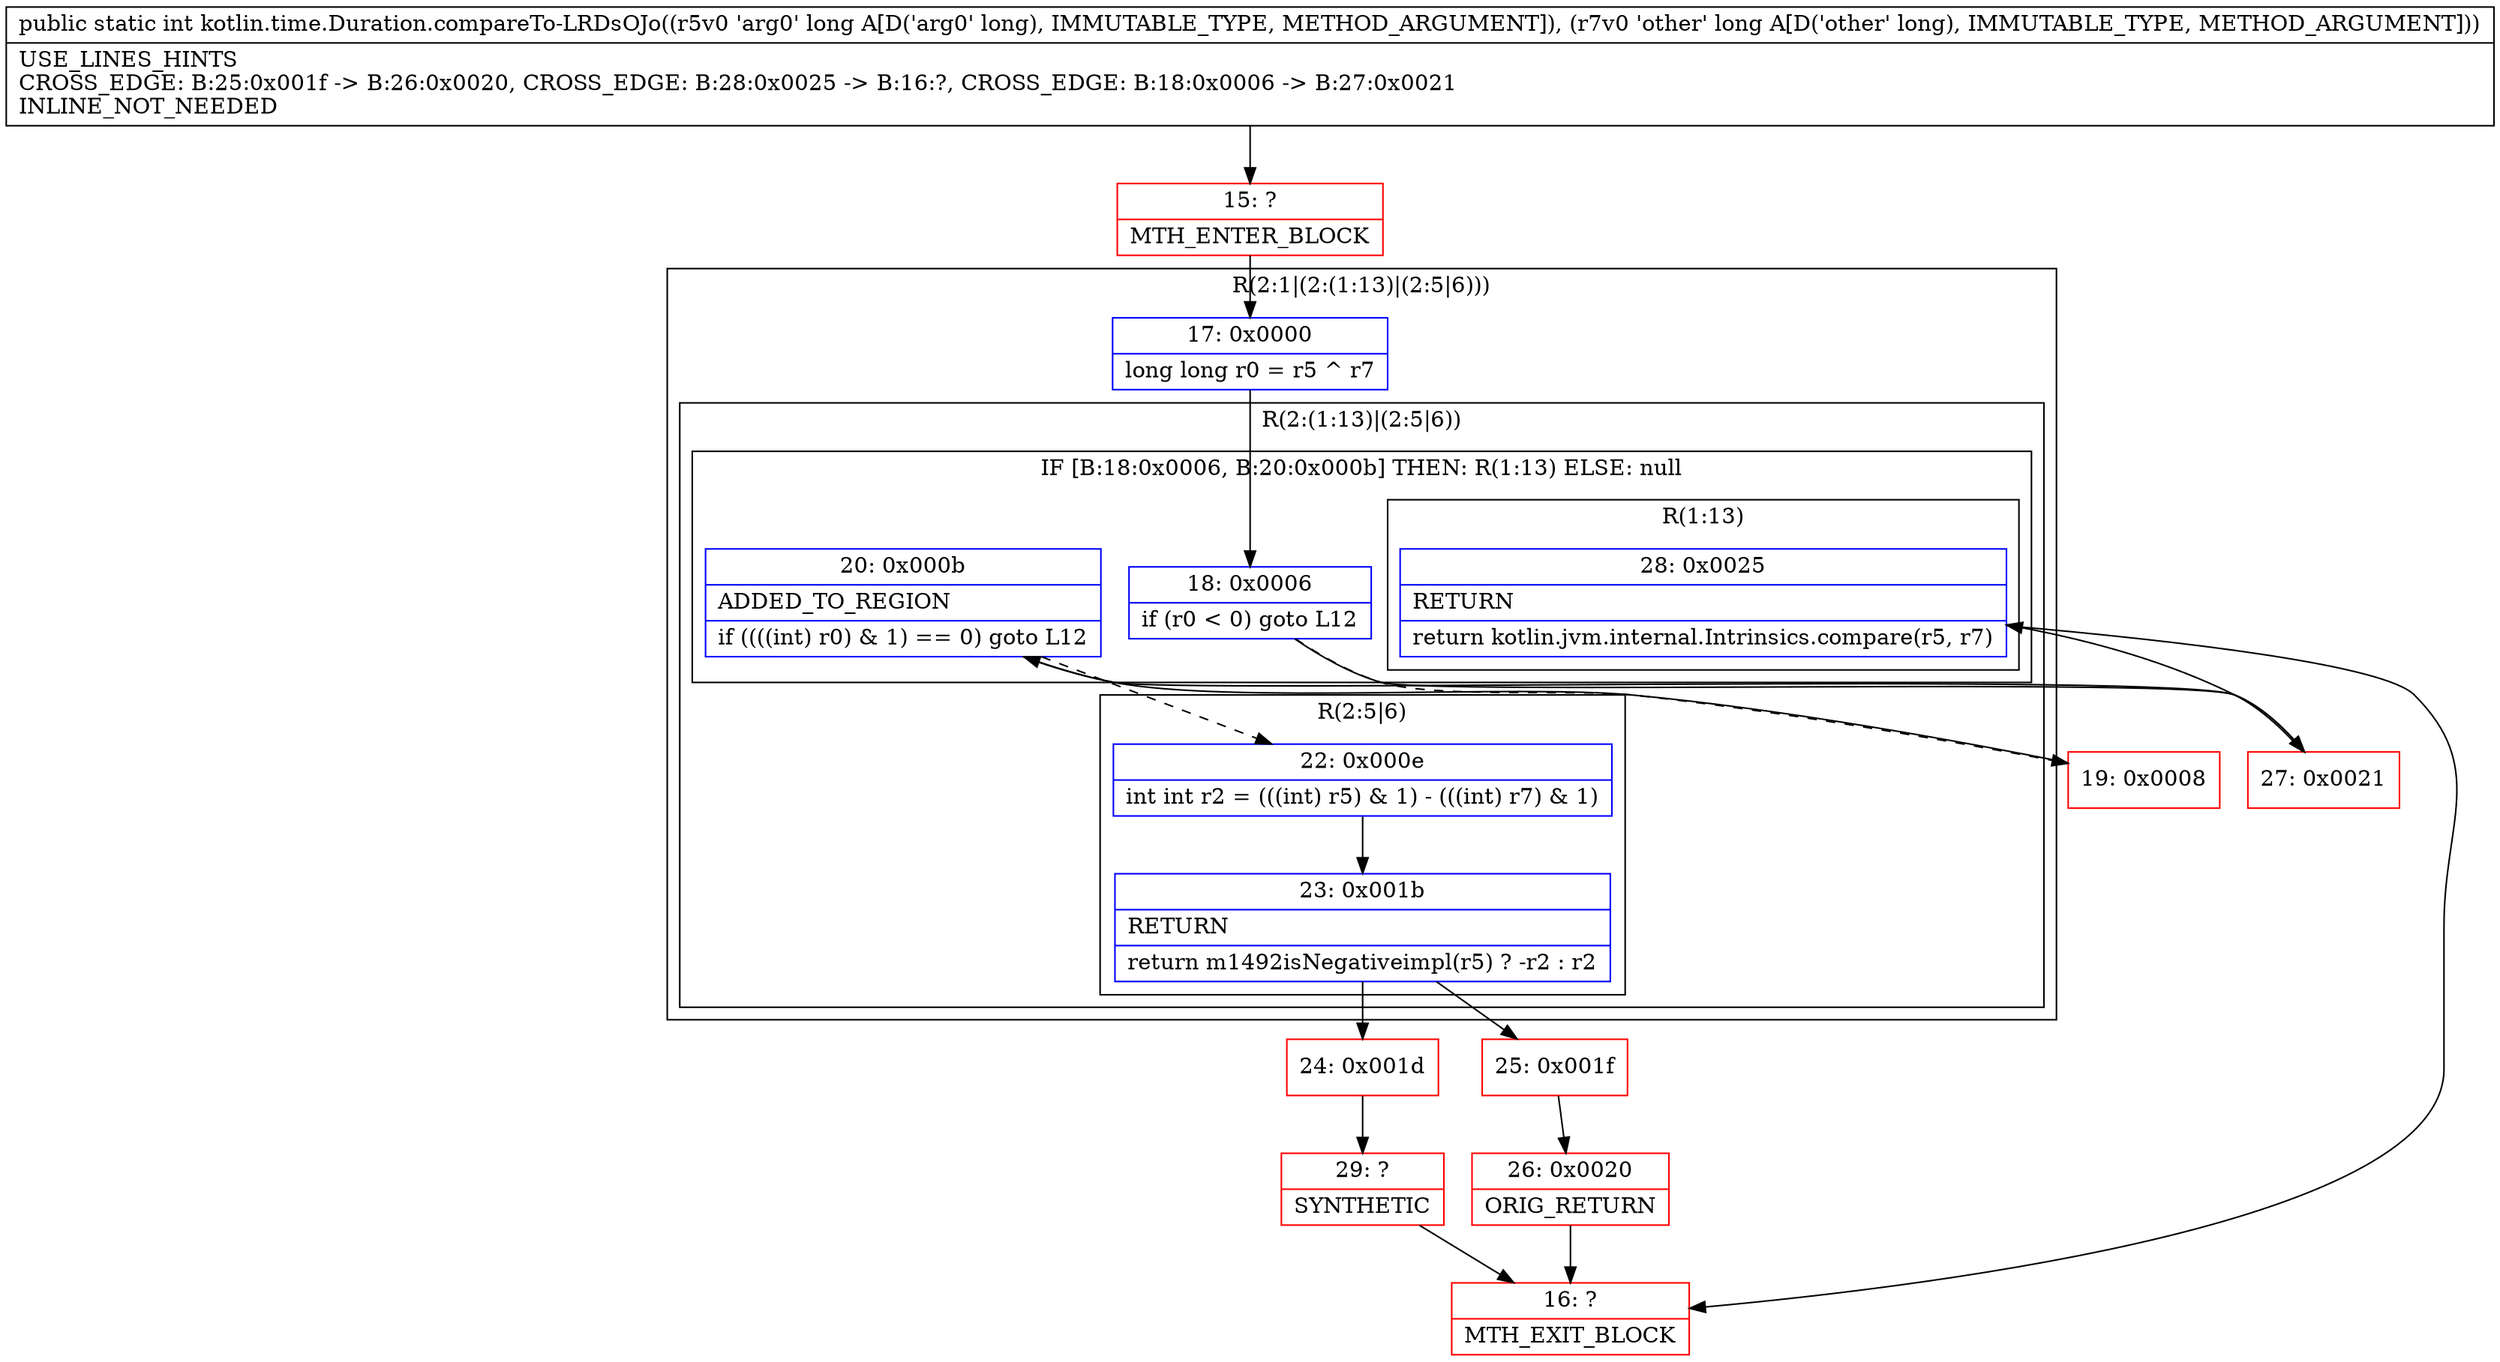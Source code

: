 digraph "CFG forkotlin.time.Duration.compareTo\-LRDsOJo(JJ)I" {
subgraph cluster_Region_2132274147 {
label = "R(2:1|(2:(1:13)|(2:5|6)))";
node [shape=record,color=blue];
Node_17 [shape=record,label="{17\:\ 0x0000|long long r0 = r5 ^ r7\l}"];
subgraph cluster_Region_1882138442 {
label = "R(2:(1:13)|(2:5|6))";
node [shape=record,color=blue];
subgraph cluster_IfRegion_2109257877 {
label = "IF [B:18:0x0006, B:20:0x000b] THEN: R(1:13) ELSE: null";
node [shape=record,color=blue];
Node_18 [shape=record,label="{18\:\ 0x0006|if (r0 \< 0) goto L12\l}"];
Node_20 [shape=record,label="{20\:\ 0x000b|ADDED_TO_REGION\l|if ((((int) r0) & 1) == 0) goto L12\l}"];
subgraph cluster_Region_1395501762 {
label = "R(1:13)";
node [shape=record,color=blue];
Node_28 [shape=record,label="{28\:\ 0x0025|RETURN\l|return kotlin.jvm.internal.Intrinsics.compare(r5, r7)\l}"];
}
}
subgraph cluster_Region_633762580 {
label = "R(2:5|6)";
node [shape=record,color=blue];
Node_22 [shape=record,label="{22\:\ 0x000e|int int r2 = (((int) r5) & 1) \- (((int) r7) & 1)\l}"];
Node_23 [shape=record,label="{23\:\ 0x001b|RETURN\l|return m1492isNegativeimpl(r5) ? \-r2 : r2\l}"];
}
}
}
Node_15 [shape=record,color=red,label="{15\:\ ?|MTH_ENTER_BLOCK\l}"];
Node_19 [shape=record,color=red,label="{19\:\ 0x0008}"];
Node_24 [shape=record,color=red,label="{24\:\ 0x001d}"];
Node_29 [shape=record,color=red,label="{29\:\ ?|SYNTHETIC\l}"];
Node_16 [shape=record,color=red,label="{16\:\ ?|MTH_EXIT_BLOCK\l}"];
Node_25 [shape=record,color=red,label="{25\:\ 0x001f}"];
Node_26 [shape=record,color=red,label="{26\:\ 0x0020|ORIG_RETURN\l}"];
Node_27 [shape=record,color=red,label="{27\:\ 0x0021}"];
MethodNode[shape=record,label="{public static int kotlin.time.Duration.compareTo\-LRDsOJo((r5v0 'arg0' long A[D('arg0' long), IMMUTABLE_TYPE, METHOD_ARGUMENT]), (r7v0 'other' long A[D('other' long), IMMUTABLE_TYPE, METHOD_ARGUMENT]))  | USE_LINES_HINTS\lCROSS_EDGE: B:25:0x001f \-\> B:26:0x0020, CROSS_EDGE: B:28:0x0025 \-\> B:16:?, CROSS_EDGE: B:18:0x0006 \-\> B:27:0x0021\lINLINE_NOT_NEEDED\l}"];
MethodNode -> Node_15;Node_17 -> Node_18;
Node_18 -> Node_19[style=dashed];
Node_18 -> Node_27;
Node_20 -> Node_22[style=dashed];
Node_20 -> Node_27;
Node_28 -> Node_16;
Node_22 -> Node_23;
Node_23 -> Node_24;
Node_23 -> Node_25;
Node_15 -> Node_17;
Node_19 -> Node_20;
Node_24 -> Node_29;
Node_29 -> Node_16;
Node_25 -> Node_26;
Node_26 -> Node_16;
Node_27 -> Node_28;
}

